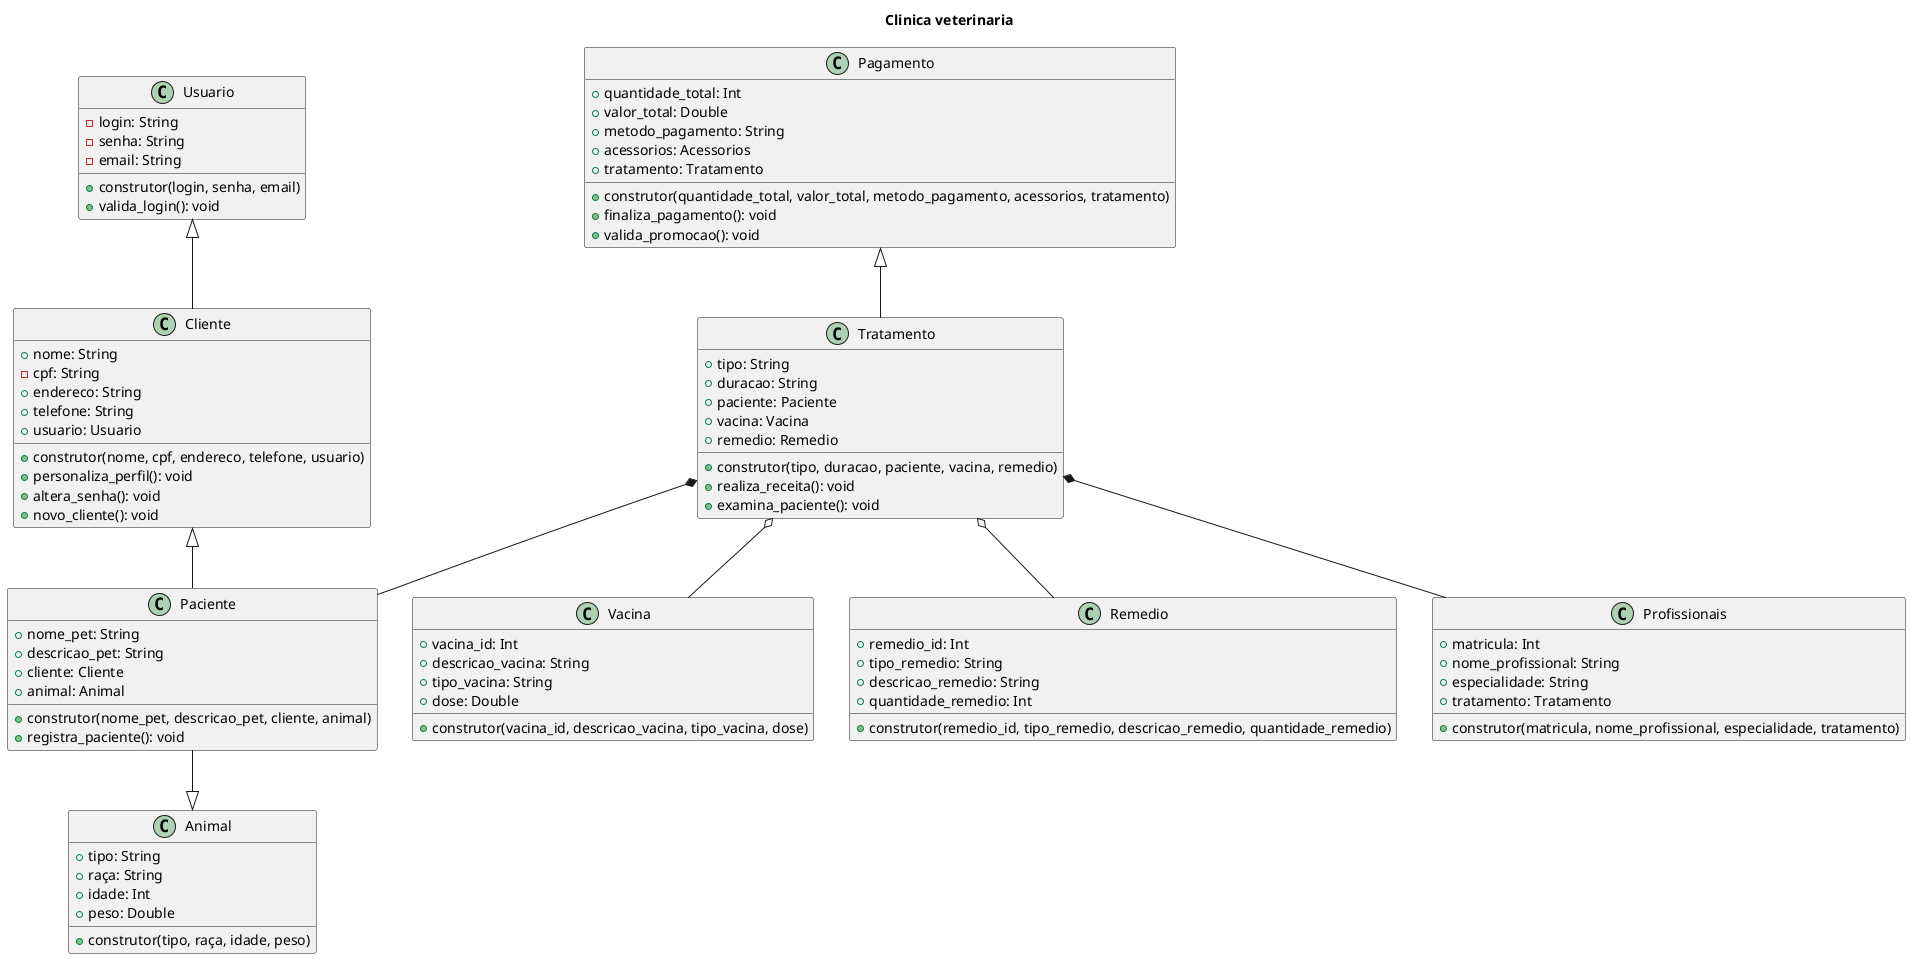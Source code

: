 @startuml Diagrama de classes uml

title Clinica veterinaria

class Usuario {
    - login: String
    - senha: String
    - email: String
    + construtor(login, senha, email)
    + valida_login(): void
}

class Cliente {
    + nome: String
    - cpf: String
    + endereco: String
    + telefone: String
    + usuario: Usuario
    + construtor(nome, cpf, endereco, telefone, usuario)
    + personaliza_perfil(): void
    + altera_senha(): void
    + novo_cliente(): void
}

class Animal {
    + tipo: String
    + raça: String
    + idade: Int
    + peso: Double
    + construtor(tipo, raça, idade, peso)
}

class Paciente {
    + nome_pet: String
    + descricao_pet: String
    + cliente: Cliente
    + animal: Animal
    + construtor(nome_pet, descricao_pet, cliente, animal)
    + registra_paciente(): void
}

class Vacina {
    + vacina_id: Int
    + descricao_vacina: String
    + tipo_vacina: String
    + dose: Double
    + construtor(vacina_id, descricao_vacina, tipo_vacina, dose)
}

class Remedio {
    + remedio_id: Int
    + tipo_remedio: String
    + descricao_remedio: String
    + quantidade_remedio: Int
    + construtor(remedio_id, tipo_remedio, descricao_remedio, quantidade_remedio)
}

class Tratamento {
    + tipo: String
    + duracao: String
    + paciente: Paciente
    + vacina: Vacina
    + remedio: Remedio
    + construtor(tipo, duracao, paciente, vacina, remedio)
    + realiza_receita(): void
    + examina_paciente(): void
}

class Profissionais {
    + matricula: Int
    + nome_profissional: String
    + especialidade: String
    + tratamento: Tratamento
    + construtor(matricula, nome_profissional, especialidade, tratamento)
}

class Pagamento {
    + quantidade_total: Int
    + valor_total: Double
    + metodo_pagamento: String
    + acessorios: Acessorios
    + tratamento: Tratamento
    + construtor(quantidade_total, valor_total, metodo_pagamento, acessorios, tratamento)
    + finaliza_pagamento(): void
    + valida_promocao(): void
}

Usuario <|-- Cliente
Cliente <|-- Paciente
Paciente --|> Animal
Tratamento *-- Paciente
Tratamento *-- Profissionais
Tratamento o-- Vacina
Tratamento o-- Remedio
Pagamento <|-- Tratamento



@enduml